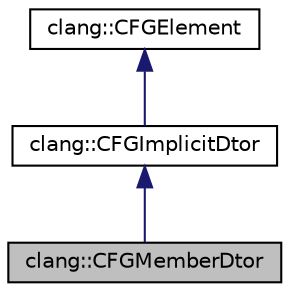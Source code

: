 digraph "clang::CFGMemberDtor"
{
 // LATEX_PDF_SIZE
  bgcolor="transparent";
  edge [fontname="Helvetica",fontsize="10",labelfontname="Helvetica",labelfontsize="10"];
  node [fontname="Helvetica",fontsize="10",shape=record];
  Node1 [label="clang::CFGMemberDtor",height=0.2,width=0.4,color="black", fillcolor="grey75", style="filled", fontcolor="black",tooltip="Represents C++ object destructor implicitly generated for member object in destructor."];
  Node2 -> Node1 [dir="back",color="midnightblue",fontsize="10",style="solid",fontname="Helvetica"];
  Node2 [label="clang::CFGImplicitDtor",height=0.2,width=0.4,color="black",URL="$classclang_1_1CFGImplicitDtor.html",tooltip="Represents C++ object destructor implicitly generated by compiler on various occasions."];
  Node3 -> Node2 [dir="back",color="midnightblue",fontsize="10",style="solid",fontname="Helvetica"];
  Node3 [label="clang::CFGElement",height=0.2,width=0.4,color="black",URL="$classclang_1_1CFGElement.html",tooltip="Represents a top-level expression in a basic block."];
}
